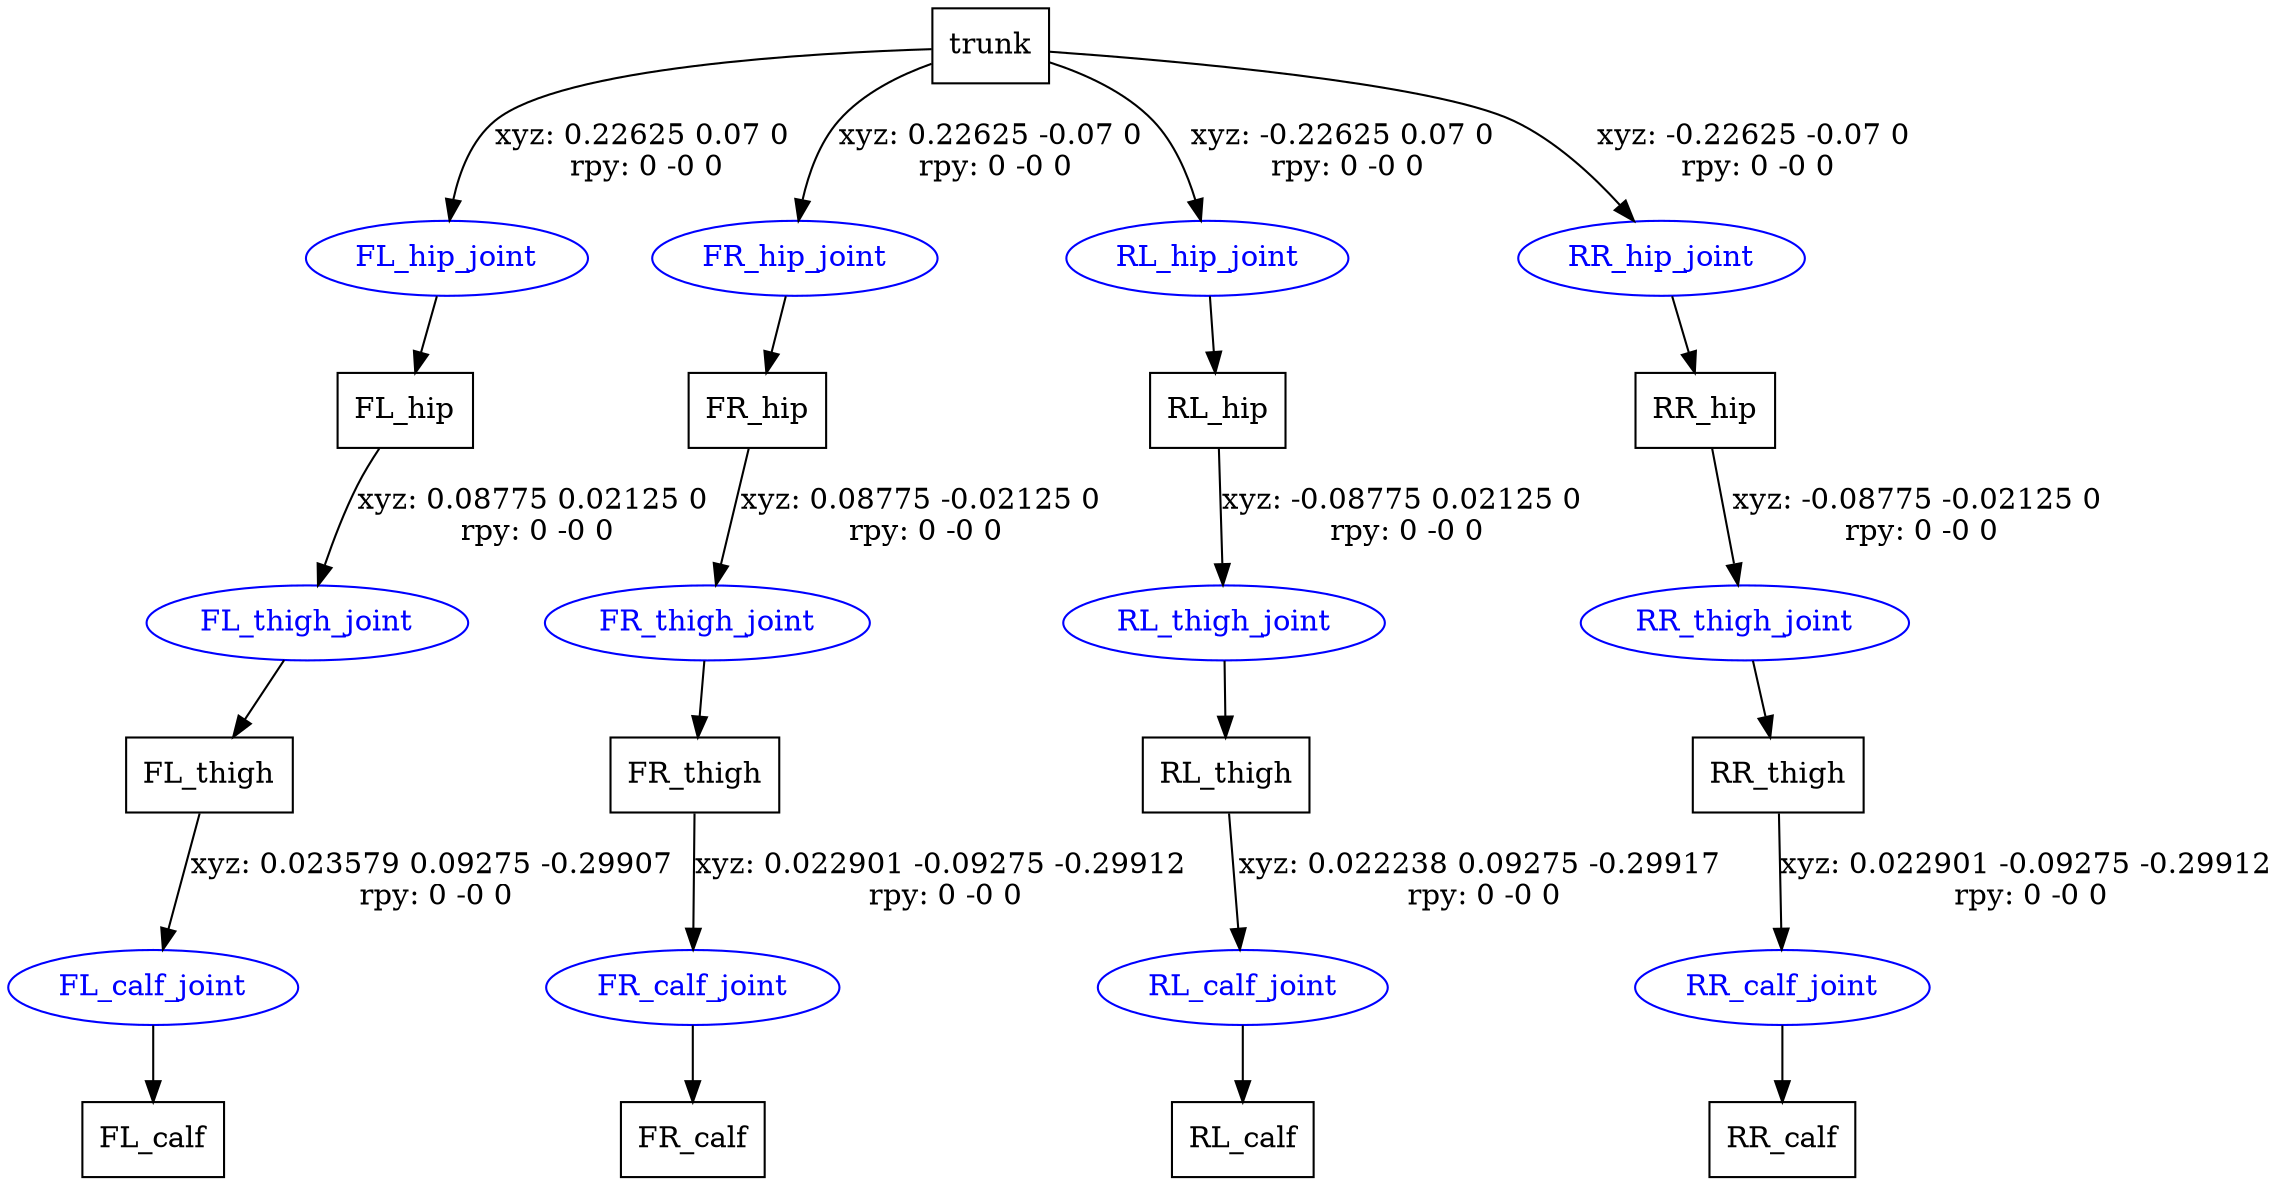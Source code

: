 digraph G {
node [shape=box];
"trunk" [label="trunk"];
"FL_hip" [label="FL_hip"];
"FL_thigh" [label="FL_thigh"];
"FL_calf" [label="FL_calf"];
"FR_hip" [label="FR_hip"];
"FR_thigh" [label="FR_thigh"];
"FR_calf" [label="FR_calf"];
"RL_hip" [label="RL_hip"];
"RL_thigh" [label="RL_thigh"];
"RL_calf" [label="RL_calf"];
"RR_hip" [label="RR_hip"];
"RR_thigh" [label="RR_thigh"];
"RR_calf" [label="RR_calf"];
node [shape=ellipse, color=blue, fontcolor=blue];
"trunk" -> "FL_hip_joint" [label="xyz: 0.22625 0.07 0 \nrpy: 0 -0 0"]
"FL_hip_joint" -> "FL_hip"
"FL_hip" -> "FL_thigh_joint" [label="xyz: 0.08775 0.02125 0 \nrpy: 0 -0 0"]
"FL_thigh_joint" -> "FL_thigh"
"FL_thigh" -> "FL_calf_joint" [label="xyz: 0.023579 0.09275 -0.29907 \nrpy: 0 -0 0"]
"FL_calf_joint" -> "FL_calf"
"trunk" -> "FR_hip_joint" [label="xyz: 0.22625 -0.07 0 \nrpy: 0 -0 0"]
"FR_hip_joint" -> "FR_hip"
"FR_hip" -> "FR_thigh_joint" [label="xyz: 0.08775 -0.02125 0 \nrpy: 0 -0 0"]
"FR_thigh_joint" -> "FR_thigh"
"FR_thigh" -> "FR_calf_joint" [label="xyz: 0.022901 -0.09275 -0.29912 \nrpy: 0 -0 0"]
"FR_calf_joint" -> "FR_calf"
"trunk" -> "RL_hip_joint" [label="xyz: -0.22625 0.07 0 \nrpy: 0 -0 0"]
"RL_hip_joint" -> "RL_hip"
"RL_hip" -> "RL_thigh_joint" [label="xyz: -0.08775 0.02125 0 \nrpy: 0 -0 0"]
"RL_thigh_joint" -> "RL_thigh"
"RL_thigh" -> "RL_calf_joint" [label="xyz: 0.022238 0.09275 -0.29917 \nrpy: 0 -0 0"]
"RL_calf_joint" -> "RL_calf"
"trunk" -> "RR_hip_joint" [label="xyz: -0.22625 -0.07 0 \nrpy: 0 -0 0"]
"RR_hip_joint" -> "RR_hip"
"RR_hip" -> "RR_thigh_joint" [label="xyz: -0.08775 -0.02125 0 \nrpy: 0 -0 0"]
"RR_thigh_joint" -> "RR_thigh"
"RR_thigh" -> "RR_calf_joint" [label="xyz: 0.022901 -0.09275 -0.29912 \nrpy: 0 -0 0"]
"RR_calf_joint" -> "RR_calf"
}
